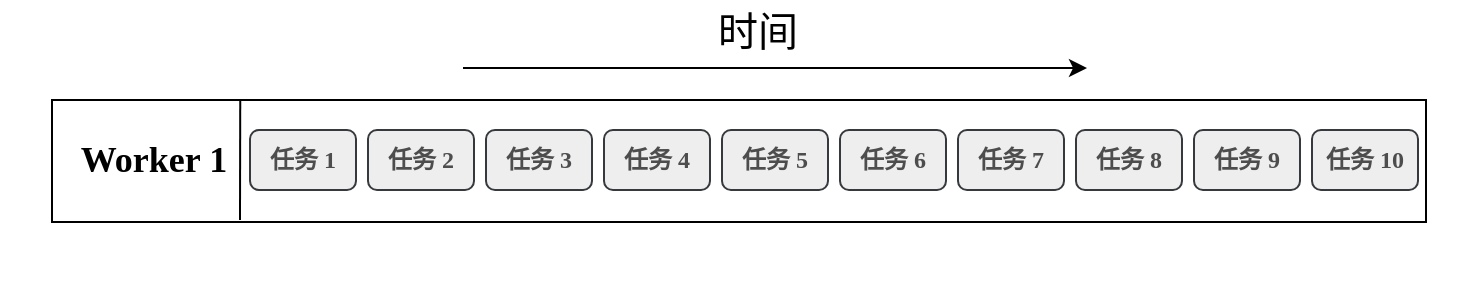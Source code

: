 <mxfile version="22.1.18" type="device">
  <diagram name="第 1 页" id="nNuZjRYyRh5vmxUFnaq4">
    <mxGraphModel dx="1012" dy="645" grid="0" gridSize="10" guides="1" tooltips="1" connect="1" arrows="1" fold="1" page="1" pageScale="1" pageWidth="1169" pageHeight="1654" math="0" shadow="0">
      <root>
        <mxCell id="0" />
        <mxCell id="1" parent="0" />
        <mxCell id="I0-z-BxgTcOIAmbcD6h4-1" value="" style="rounded=0;whiteSpace=wrap;html=1;fillColor=none;strokeColor=none;" parent="1" vertex="1">
          <mxGeometry x="106" y="143" width="739" height="130" as="geometry" />
        </mxCell>
        <mxCell id="DBWMiYDxB3cP8TI8gNXN-1" value="" style="rounded=0;whiteSpace=wrap;html=1;" parent="1" vertex="1">
          <mxGeometry x="132" y="181" width="687" height="61" as="geometry" />
        </mxCell>
        <mxCell id="DBWMiYDxB3cP8TI8gNXN-4" value="&lt;font style=&quot;font-size: 18px;&quot; face=&quot;Times New Roman&quot;&gt;&lt;b&gt;Worker 1&lt;/b&gt;&lt;br&gt;&lt;/font&gt;" style="text;html=1;strokeColor=none;fillColor=none;align=center;verticalAlign=middle;whiteSpace=wrap;rounded=0;" parent="1" vertex="1">
          <mxGeometry x="132" y="196" width="102" height="30" as="geometry" />
        </mxCell>
        <mxCell id="DBWMiYDxB3cP8TI8gNXN-5" value="" style="endArrow=none;html=1;rounded=0;entryX=0.137;entryY=0;entryDx=0;entryDy=0;entryPerimeter=0;" parent="1" edge="1">
          <mxGeometry width="50" height="50" relative="1" as="geometry">
            <mxPoint x="226" y="241" as="sourcePoint" />
            <mxPoint x="226.119" y="181" as="targetPoint" />
          </mxGeometry>
        </mxCell>
        <mxCell id="DBWMiYDxB3cP8TI8gNXN-6" value="&lt;font face=&quot;Times New Roman&quot;&gt;&lt;span&gt;任务 1&lt;/span&gt;&lt;/font&gt;" style="rounded=1;whiteSpace=wrap;html=1;fillColor=#eeeeee;strokeColor=#36393d;fontColor=#4D4D4D;fontStyle=1" parent="1" vertex="1">
          <mxGeometry x="231" y="196" width="53" height="30" as="geometry" />
        </mxCell>
        <mxCell id="DBWMiYDxB3cP8TI8gNXN-12" value="&lt;span style=&quot;border-color: var(--border-color); font-family: &amp;quot;Times New Roman&amp;quot;;&quot;&gt;任务&lt;/span&gt;&lt;font face=&quot;Times New Roman&quot;&gt;&lt;span&gt;&amp;nbsp;2&lt;/span&gt;&lt;/font&gt;" style="rounded=1;whiteSpace=wrap;html=1;fillColor=#eeeeee;strokeColor=#36393d;fontColor=#4D4D4D;fontStyle=1" parent="1" vertex="1">
          <mxGeometry x="290" y="196" width="53" height="30" as="geometry" />
        </mxCell>
        <mxCell id="DBWMiYDxB3cP8TI8gNXN-13" value="&lt;span style=&quot;border-color: var(--border-color); font-family: &amp;quot;Times New Roman&amp;quot;;&quot;&gt;任务&lt;/span&gt;&lt;font face=&quot;Times New Roman&quot;&gt;&lt;span&gt;&amp;nbsp;3&lt;/span&gt;&lt;/font&gt;" style="rounded=1;whiteSpace=wrap;html=1;fillColor=#eeeeee;strokeColor=#36393d;fontColor=#4D4D4D;fontStyle=1" parent="1" vertex="1">
          <mxGeometry x="349" y="196" width="53" height="30" as="geometry" />
        </mxCell>
        <mxCell id="DBWMiYDxB3cP8TI8gNXN-14" value="&lt;span style=&quot;border-color: var(--border-color); font-family: &amp;quot;Times New Roman&amp;quot;;&quot;&gt;任务&lt;/span&gt;&lt;font face=&quot;Times New Roman&quot;&gt;&lt;span&gt;&amp;nbsp;4&lt;/span&gt;&lt;/font&gt;" style="rounded=1;whiteSpace=wrap;html=1;fillColor=#eeeeee;strokeColor=#36393d;fontColor=#4D4D4D;fontStyle=1" parent="1" vertex="1">
          <mxGeometry x="408" y="196" width="53" height="30" as="geometry" />
        </mxCell>
        <mxCell id="DBWMiYDxB3cP8TI8gNXN-15" value="&lt;span style=&quot;border-color: var(--border-color); font-family: &amp;quot;Times New Roman&amp;quot;;&quot;&gt;任务&lt;/span&gt;&lt;font face=&quot;Times New Roman&quot;&gt;&lt;span&gt;&amp;nbsp;5&lt;/span&gt;&lt;/font&gt;" style="rounded=1;whiteSpace=wrap;html=1;fillColor=#eeeeee;strokeColor=#36393d;fontColor=#4D4D4D;fontStyle=1" parent="1" vertex="1">
          <mxGeometry x="467" y="196" width="53" height="30" as="geometry" />
        </mxCell>
        <mxCell id="DBWMiYDxB3cP8TI8gNXN-16" value="&lt;span style=&quot;border-color: var(--border-color); font-family: &amp;quot;Times New Roman&amp;quot;;&quot;&gt;任务&lt;/span&gt;&lt;font face=&quot;Times New Roman&quot;&gt;&lt;span&gt;&amp;nbsp;6&lt;/span&gt;&lt;/font&gt;" style="rounded=1;whiteSpace=wrap;html=1;fillColor=#eeeeee;strokeColor=#36393d;fontColor=#4D4D4D;fontStyle=1" parent="1" vertex="1">
          <mxGeometry x="526" y="196" width="53" height="30" as="geometry" />
        </mxCell>
        <mxCell id="DBWMiYDxB3cP8TI8gNXN-17" value="&lt;span style=&quot;border-color: var(--border-color); font-family: &amp;quot;Times New Roman&amp;quot;;&quot;&gt;任务&lt;/span&gt;&lt;font face=&quot;Times New Roman&quot;&gt;&lt;span&gt;&amp;nbsp;7&lt;/span&gt;&lt;/font&gt;" style="rounded=1;whiteSpace=wrap;html=1;fillColor=#eeeeee;strokeColor=#36393d;fontColor=#4D4D4D;fontStyle=1" parent="1" vertex="1">
          <mxGeometry x="585" y="196" width="53" height="30" as="geometry" />
        </mxCell>
        <mxCell id="DBWMiYDxB3cP8TI8gNXN-18" value="&lt;span style=&quot;border-color: var(--border-color); font-family: &amp;quot;Times New Roman&amp;quot;;&quot;&gt;任务&lt;/span&gt;&lt;font face=&quot;Times New Roman&quot;&gt;&lt;span&gt;&amp;nbsp;8&lt;/span&gt;&lt;/font&gt;" style="rounded=1;whiteSpace=wrap;html=1;fillColor=#eeeeee;strokeColor=#36393d;fontColor=#4D4D4D;fontStyle=1" parent="1" vertex="1">
          <mxGeometry x="644" y="196" width="53" height="30" as="geometry" />
        </mxCell>
        <mxCell id="DBWMiYDxB3cP8TI8gNXN-19" value="&lt;span style=&quot;border-color: var(--border-color); font-family: &amp;quot;Times New Roman&amp;quot;;&quot;&gt;任务&lt;/span&gt;&lt;font face=&quot;Times New Roman&quot;&gt;&lt;span&gt;&amp;nbsp;9&lt;/span&gt;&lt;/font&gt;" style="rounded=1;whiteSpace=wrap;html=1;fillColor=#eeeeee;strokeColor=#36393d;fontColor=#4D4D4D;fontStyle=1" parent="1" vertex="1">
          <mxGeometry x="703" y="196" width="53" height="30" as="geometry" />
        </mxCell>
        <mxCell id="DBWMiYDxB3cP8TI8gNXN-20" value="&lt;span style=&quot;border-color: var(--border-color); font-family: &amp;quot;Times New Roman&amp;quot;;&quot;&gt;任务&lt;/span&gt;&lt;font face=&quot;Times New Roman&quot;&gt;&lt;span&gt;&amp;nbsp;10&lt;/span&gt;&lt;/font&gt;" style="rounded=1;whiteSpace=wrap;html=1;fillColor=#eeeeee;strokeColor=#36393d;fontColor=#4D4D4D;fontStyle=1" parent="1" vertex="1">
          <mxGeometry x="762" y="196" width="53" height="30" as="geometry" />
        </mxCell>
        <mxCell id="P03oHu3Lh3_eRUI-p7ww-1" value="时间" style="text;html=1;strokeColor=none;fillColor=none;align=center;verticalAlign=middle;whiteSpace=wrap;rounded=0;fontFamily=Times New Roman;fontSize=20;horizontal=1;" parent="1" vertex="1">
          <mxGeometry x="454.5" y="131" width="60" height="30" as="geometry" />
        </mxCell>
        <mxCell id="P03oHu3Lh3_eRUI-p7ww-2" value="" style="endArrow=classic;html=1;rounded=0;fontSize=24;fontFamily=Times New Roman;" parent="1" edge="1">
          <mxGeometry width="50" height="50" relative="1" as="geometry">
            <mxPoint x="337.5" y="165" as="sourcePoint" />
            <mxPoint x="649.5" y="165" as="targetPoint" />
          </mxGeometry>
        </mxCell>
      </root>
    </mxGraphModel>
  </diagram>
</mxfile>
